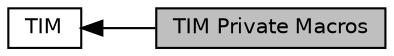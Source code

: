 digraph "TIM Private Macros"
{
  edge [fontname="Helvetica",fontsize="10",labelfontname="Helvetica",labelfontsize="10"];
  node [fontname="Helvetica",fontsize="10",shape=box];
  rankdir=LR;
  Node1 [label="TIM Private Macros",height=0.2,width=0.4,color="black", fillcolor="grey75", style="filled", fontcolor="black",tooltip=" "];
  Node2 [label="TIM",height=0.2,width=0.4,color="black", fillcolor="white", style="filled",URL="$group__TIM.html",tooltip="TIM HAL module driver."];
  Node2->Node1 [shape=plaintext, dir="back", style="solid"];
}
